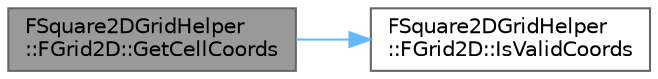 digraph "FSquare2DGridHelper::FGrid2D::GetCellCoords"
{
 // INTERACTIVE_SVG=YES
 // LATEX_PDF_SIZE
  bgcolor="transparent";
  edge [fontname=Helvetica,fontsize=10,labelfontname=Helvetica,labelfontsize=10];
  node [fontname=Helvetica,fontsize=10,shape=box,height=0.2,width=0.4];
  rankdir="LR";
  Node1 [id="Node000001",label="FSquare2DGridHelper\l::FGrid2D::GetCellCoords",height=0.2,width=0.4,color="gray40", fillcolor="grey60", style="filled", fontcolor="black",tooltip="Returns the cell coordinates of the provided position."];
  Node1 -> Node2 [id="edge1_Node000001_Node000002",color="steelblue1",style="solid",tooltip=" "];
  Node2 [id="Node000002",label="FSquare2DGridHelper\l::FGrid2D::IsValidCoords",height=0.2,width=0.4,color="grey40", fillcolor="white", style="filled",URL="$de/d59/structFSquare2DGridHelper_1_1FGrid2D.html#ae1814a4e9c0bc2d02fdc0c30d7eda172",tooltip="Validate that the coordinates fit the grid size."];
}
